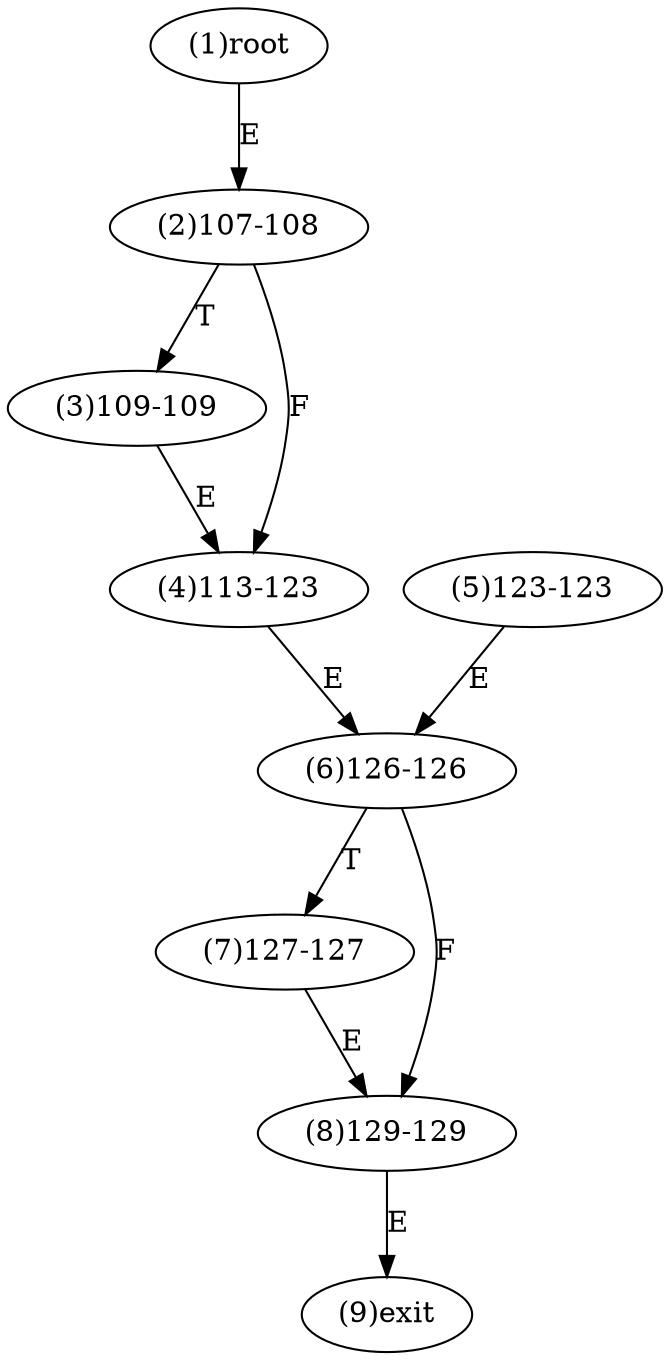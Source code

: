 digraph "" { 
1[ label="(1)root"];
2[ label="(2)107-108"];
3[ label="(3)109-109"];
4[ label="(4)113-123"];
5[ label="(5)123-123"];
6[ label="(6)126-126"];
7[ label="(7)127-127"];
8[ label="(8)129-129"];
9[ label="(9)exit"];
1->2[ label="E"];
2->4[ label="F"];
2->3[ label="T"];
3->4[ label="E"];
4->6[ label="E"];
5->6[ label="E"];
6->8[ label="F"];
6->7[ label="T"];
7->8[ label="E"];
8->9[ label="E"];
}